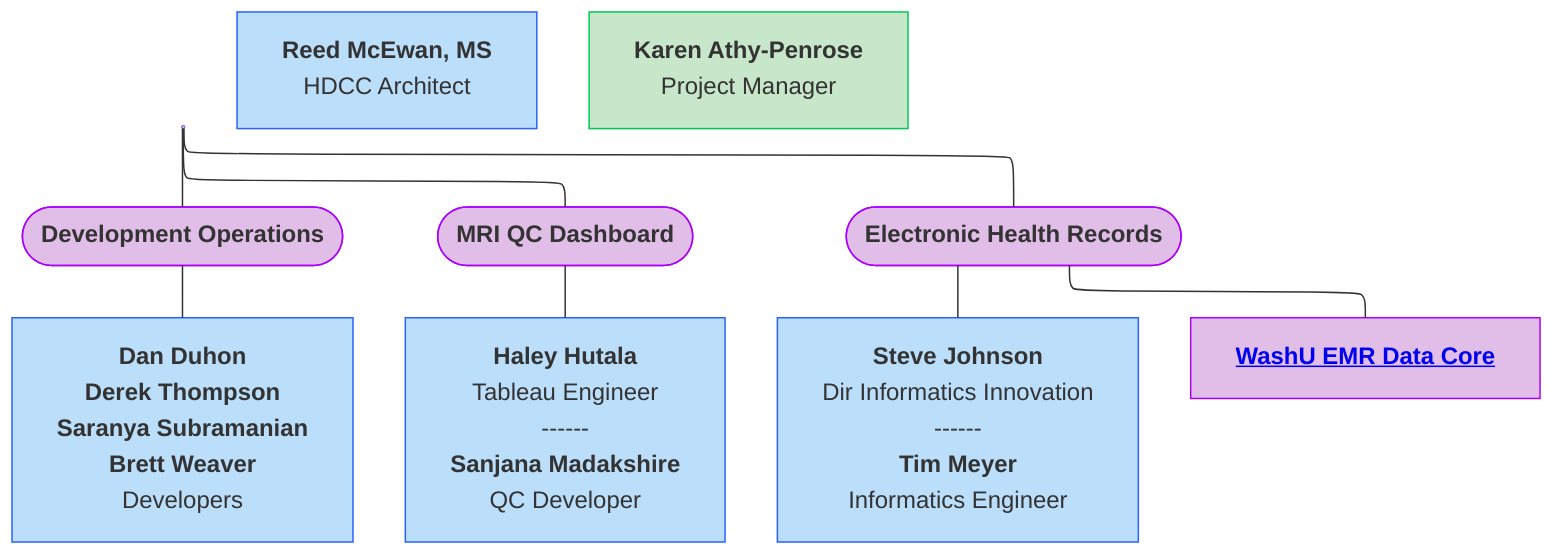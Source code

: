 ---
config:
  layout: elk
---
flowchart TB
    B["<b>Karen Athy-Penrose</b><br>Project Manager"] --- n2(["<b>Development Operations</b>"]) & n3(["<b>MRI QC Dashboard</b>"]) & n4(["<b>Electronic Health Records</b>"])
    n2 --- F["<b>Dan Duhon<br>Derek Thompson<br>Saranya Subramanian<br>Brett Weaver</b><br>Developers"]
    n3 --- G["<b>Haley Hutala</b><br>Tableau Engineer
    ------
    <b>Sanjana Madakshire</b><br>QC Developer"]
    n4 --- H["<b>Steve Johnson</b><br>Dir Informatics Innovation
    ------
    <b>Tim Meyer</b><br>Informatics Engineer"]
    n4 --- n5["<a href="../orgcharts/washu" target="_top"><b>WashU EMR Data Core</b></a>"]
    E["<b>Reed McEwan, MS</b><br>HDCC Architect"]
    n6["<b>Karen Athy-Penrose</b><br>Project Manager"]
    B@{ shape: anchor}
    n6@{ shape: rect}
    style B fill:#C8E6C9,stroke:#00C853
    style n2 fill:#E1BEE7,stroke:#AA00FF
    style n3 fill:#E1BEE7,stroke:#AA00FF
    style n4 fill:#E1BEE7,stroke:#AA00FF
    style F fill:#BBDEFB,stroke:#2962FF
    style G fill:#BBDEFB,stroke:#2962FF
    style H fill:#BBDEFB,stroke:#2962FF
    style n5 fill:#E1BEE7,stroke:#AA00FF
    style E fill:#BBDEFB,stroke:#2962FF
    style n6 fill:#C8E6C9,stroke:#00C853